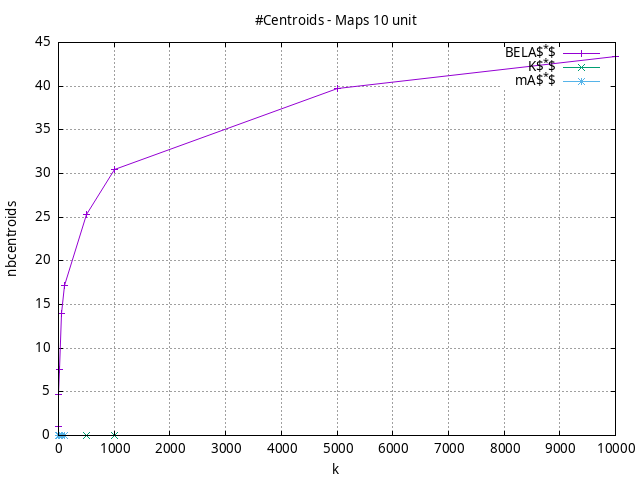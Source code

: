 #!/usr/bin/gnuplot
# -*- coding: utf-8 -*-
#
# results/maps/unit/10/random512-10.heuristic.unit.nbcentroids.gnuplot
#
# Started on 04/02/2024 21:34:12
# Author: Carlos Linares López
set grid
set xlabel "k"
set ylabel "nbcentroids"

set title "#Centroids - Maps 10 unit"

set terminal png enhanced font "Ariel,10"
set output 'random512-10.heuristic.unit.nbcentroids.png'

plot "-" title "BELA$^*$"      with linesp, "-" title "K$^*$"      with linesp, "-" title "mA$^*$"      with linesp

	1 1.0
	5 4.64
	10 7.5
	50 14.01
	100 17.18
	500 25.31
	1000 30.46
	5000 39.72
	10000 43.38
end
	1 0.0
	5 0.0
	10 0.0
	50 0.0
	100 0.0
	500 0.0
	1000 0.0
end
	1 0.0
	5 0.0
	10 0.0
	50 0.0
	100 0.0
end
